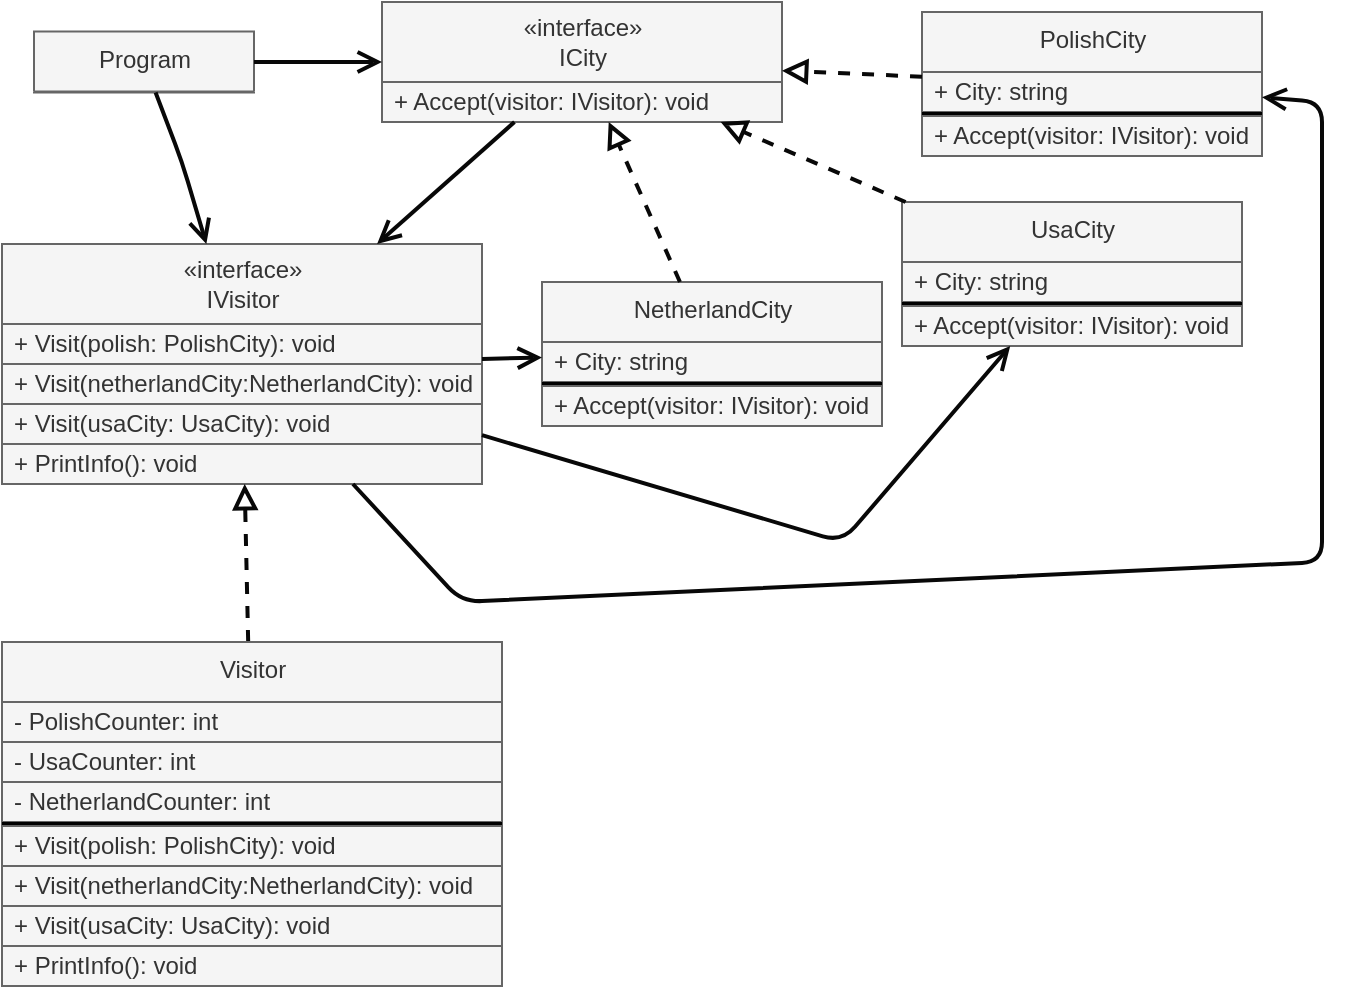 <mxfile>
    <diagram id="n-HU4fG1coUEZPLs6XPE" name="Page-1">
        <mxGraphModel dx="883" dy="1300" grid="1" gridSize="10" guides="1" tooltips="1" connect="1" arrows="1" fold="1" page="1" pageScale="1" pageWidth="1169" pageHeight="827" background="#ffffff" math="0" shadow="0">
            <root>
                <mxCell id="0"/>
                <mxCell id="1" parent="0"/>
                <mxCell id="25" value="Program" style="swimlane;fontStyle=0;align=center;verticalAlign=top;childLayout=stackLayout;horizontal=1;startSize=30;horizontalStack=0;resizeParent=1;resizeParentMax=0;resizeLast=0;collapsible=0;marginBottom=0;html=1;fillColor=#f5f5f5;fontColor=#333333;strokeColor=#666666;" parent="1" vertex="1">
                    <mxGeometry x="36" y="-785.25" width="110" height="30.5" as="geometry"/>
                </mxCell>
                <mxCell id="174" value="&lt;span style=&quot;font-weight: 400;&quot;&gt;«interface»&lt;/span&gt;&lt;br style=&quot;font-weight: 400;&quot;&gt;&lt;span style=&quot;font-weight: 400;&quot;&gt;ICity&lt;br&gt;&lt;/span&gt;" style="swimlane;fontStyle=1;align=center;verticalAlign=middle;childLayout=stackLayout;horizontal=1;startSize=40;horizontalStack=0;resizeParent=1;resizeParentMax=0;resizeLast=0;collapsible=0;marginBottom=0;html=1;fillColor=#f5f5f5;fontColor=#333333;strokeColor=#666666;" parent="1" vertex="1">
                    <mxGeometry x="210" y="-800" width="200" height="60" as="geometry"/>
                </mxCell>
                <mxCell id="175" value="+ Accept(visitor: IVisitor): void" style="text;html=1;strokeColor=#666666;fillColor=#f5f5f5;align=left;verticalAlign=middle;spacingLeft=4;spacingRight=4;overflow=hidden;rotatable=0;points=[[0,0.5],[1,0.5]];portConstraint=eastwest;fontColor=#333333;" parent="174" vertex="1">
                    <mxGeometry y="40" width="200" height="20" as="geometry"/>
                </mxCell>
                <mxCell id="178" value="" style="endArrow=open;startArrow=none;endFill=0;startFill=0;endSize=8;html=1;verticalAlign=bottom;labelBackgroundColor=none;strokeWidth=2;sketch=0;fillColor=#f5f5f5;strokeColor=#080808;" parent="1" source="25" target="174" edge="1">
                    <mxGeometry width="160" relative="1" as="geometry">
                        <mxPoint x="136" y="-789.371" as="sourcePoint"/>
                        <mxPoint x="456" y="-779.896" as="targetPoint"/>
                    </mxGeometry>
                </mxCell>
                <mxCell id="193" value="PolishCity" style="swimlane;fontStyle=0;align=center;verticalAlign=top;childLayout=stackLayout;horizontal=1;startSize=30;horizontalStack=0;resizeParent=1;resizeParentMax=0;resizeLast=0;collapsible=0;marginBottom=0;html=1;fillColor=#f5f5f5;fontColor=#333333;strokeColor=#666666;" parent="1" vertex="1">
                    <mxGeometry x="480" y="-795" width="170" height="72" as="geometry"/>
                </mxCell>
                <mxCell id="267" value="+ City: string" style="text;html=1;strokeColor=#666666;fillColor=#f5f5f5;align=left;verticalAlign=middle;spacingLeft=4;spacingRight=4;overflow=hidden;rotatable=0;points=[[0,0.5],[1,0.5]];portConstraint=eastwest;fontColor=#333333;" vertex="1" parent="193">
                    <mxGeometry y="30" width="170" height="20" as="geometry"/>
                </mxCell>
                <mxCell id="268" value="" style="line;strokeWidth=2;align=left;verticalAlign=middle;spacingTop=-1;spacingLeft=3;spacingRight=3;rotatable=0;labelPosition=right;points=[];portConstraint=eastwest;labelBackgroundColor=#D1AEFC;labelBorderColor=none;shadow=0;" vertex="1" parent="193">
                    <mxGeometry y="50" width="170" height="2" as="geometry"/>
                </mxCell>
                <mxCell id="262" value="+ Accept(visitor: IVisitor): void" style="text;html=1;strokeColor=#666666;fillColor=#f5f5f5;align=left;verticalAlign=middle;spacingLeft=4;spacingRight=4;overflow=hidden;rotatable=0;points=[[0,0.5],[1,0.5]];portConstraint=eastwest;fontColor=#333333;" parent="193" vertex="1">
                    <mxGeometry y="52" width="170" height="20" as="geometry"/>
                </mxCell>
                <mxCell id="195" value="" style="endArrow=block;startArrow=none;endFill=0;startFill=0;endSize=8;html=1;verticalAlign=bottom;dashed=1;labelBackgroundColor=none;sketch=0;strokeWidth=2;fillColor=#f5f5f5;strokeColor=#080808;" parent="1" source="193" target="174" edge="1">
                    <mxGeometry width="160" relative="1" as="geometry">
                        <mxPoint x="-213.611" y="-494.25" as="sourcePoint"/>
                        <mxPoint x="-213.872" y="-555.25" as="targetPoint"/>
                    </mxGeometry>
                </mxCell>
                <mxCell id="204" value="&lt;span style=&quot;font-weight: 400;&quot;&gt;«interface»&lt;/span&gt;&lt;br style=&quot;font-weight: 400;&quot;&gt;&lt;span style=&quot;font-weight: 400;&quot;&gt;IVisitor&lt;br&gt;&lt;/span&gt;" style="swimlane;fontStyle=1;align=center;verticalAlign=middle;childLayout=stackLayout;horizontal=1;startSize=40;horizontalStack=0;resizeParent=1;resizeParentMax=0;resizeLast=0;collapsible=0;marginBottom=0;html=1;fillColor=#f5f5f5;fontColor=#333333;strokeColor=#666666;" parent="1" vertex="1">
                    <mxGeometry x="20" y="-679" width="240" height="120" as="geometry"/>
                </mxCell>
                <mxCell id="265" value="+ Visit(polish: PolishCity): void" style="text;html=1;strokeColor=#666666;fillColor=#f5f5f5;align=left;verticalAlign=middle;spacingLeft=4;spacingRight=4;overflow=hidden;rotatable=0;points=[[0,0.5],[1,0.5]];portConstraint=eastwest;fontColor=#333333;" vertex="1" parent="204">
                    <mxGeometry y="40" width="240" height="20" as="geometry"/>
                </mxCell>
                <mxCell id="263" value="+ Visit(netherlandCity:NetherlandCity): void" style="text;html=1;strokeColor=#666666;fillColor=#f5f5f5;align=left;verticalAlign=middle;spacingLeft=4;spacingRight=4;overflow=hidden;rotatable=0;points=[[0,0.5],[1,0.5]];portConstraint=eastwest;fontColor=#333333;" vertex="1" parent="204">
                    <mxGeometry y="60" width="240" height="20" as="geometry"/>
                </mxCell>
                <mxCell id="264" value="+ Visit(usaCity: UsaCity): void" style="text;html=1;strokeColor=#666666;fillColor=#f5f5f5;align=left;verticalAlign=middle;spacingLeft=4;spacingRight=4;overflow=hidden;rotatable=0;points=[[0,0.5],[1,0.5]];portConstraint=eastwest;fontColor=#333333;" vertex="1" parent="204">
                    <mxGeometry y="80" width="240" height="20" as="geometry"/>
                </mxCell>
                <mxCell id="205" value="+ PrintInfo(): void" style="text;html=1;strokeColor=#666666;fillColor=#f5f5f5;align=left;verticalAlign=middle;spacingLeft=4;spacingRight=4;overflow=hidden;rotatable=0;points=[[0,0.5],[1,0.5]];portConstraint=eastwest;fontColor=#333333;" parent="204" vertex="1">
                    <mxGeometry y="100" width="240" height="20" as="geometry"/>
                </mxCell>
                <mxCell id="207" value="" style="endArrow=open;startArrow=none;endFill=0;startFill=0;endSize=8;html=1;verticalAlign=bottom;labelBackgroundColor=none;strokeWidth=2;sketch=0;fillColor=#f5f5f5;strokeColor=#080808;" parent="1" source="25" target="204" edge="1">
                    <mxGeometry width="160" relative="1" as="geometry">
                        <mxPoint x="119.194" y="-744.75" as="sourcePoint"/>
                        <mxPoint x="185.708" y="-689" as="targetPoint"/>
                        <Array as="points">
                            <mxPoint x="110" y="-720"/>
                        </Array>
                    </mxGeometry>
                </mxCell>
                <mxCell id="241" value="" style="endArrow=block;startArrow=none;endFill=0;startFill=0;endSize=8;html=1;verticalAlign=bottom;dashed=1;labelBackgroundColor=none;sketch=0;strokeWidth=2;fillColor=#f5f5f5;strokeColor=#080808;" parent="1" source="258" target="204" edge="1">
                    <mxGeometry width="160" relative="1" as="geometry">
                        <mxPoint x="528.152" y="-464.75" as="sourcePoint"/>
                        <mxPoint x="512.867" y="-497" as="targetPoint"/>
                    </mxGeometry>
                </mxCell>
                <mxCell id="258" value="Visitor" style="swimlane;fontStyle=0;align=center;verticalAlign=top;childLayout=stackLayout;horizontal=1;startSize=30;horizontalStack=0;resizeParent=1;resizeParentMax=0;resizeLast=0;collapsible=0;marginBottom=0;html=1;fillColor=#f5f5f5;fontColor=#333333;strokeColor=#666666;" parent="1" vertex="1">
                    <mxGeometry x="20" y="-480" width="250" height="172" as="geometry"/>
                </mxCell>
                <mxCell id="287" value="- PolishCounter: int" style="text;html=1;strokeColor=#666666;fillColor=#f5f5f5;align=left;verticalAlign=middle;spacingLeft=4;spacingRight=4;overflow=hidden;rotatable=0;points=[[0,0.5],[1,0.5]];portConstraint=eastwest;fontColor=#333333;" vertex="1" parent="258">
                    <mxGeometry y="30" width="250" height="20" as="geometry"/>
                </mxCell>
                <mxCell id="289" value="- UsaCounter: int" style="text;html=1;strokeColor=#666666;fillColor=#f5f5f5;align=left;verticalAlign=middle;spacingLeft=4;spacingRight=4;overflow=hidden;rotatable=0;points=[[0,0.5],[1,0.5]];portConstraint=eastwest;fontColor=#333333;" vertex="1" parent="258">
                    <mxGeometry y="50" width="250" height="20" as="geometry"/>
                </mxCell>
                <mxCell id="290" value="- NetherlandCounter: int" style="text;html=1;strokeColor=#666666;fillColor=#f5f5f5;align=left;verticalAlign=middle;spacingLeft=4;spacingRight=4;overflow=hidden;rotatable=0;points=[[0,0.5],[1,0.5]];portConstraint=eastwest;fontColor=#333333;" vertex="1" parent="258">
                    <mxGeometry y="70" width="250" height="20" as="geometry"/>
                </mxCell>
                <mxCell id="288" value="" style="line;strokeWidth=2;align=left;verticalAlign=middle;spacingTop=-1;spacingLeft=3;spacingRight=3;rotatable=0;labelPosition=right;points=[];portConstraint=eastwest;labelBackgroundColor=#D1AEFC;labelBorderColor=none;shadow=0;" vertex="1" parent="258">
                    <mxGeometry y="90" width="250" height="2" as="geometry"/>
                </mxCell>
                <mxCell id="282" value="+ Visit(polish: PolishCity): void" style="text;html=1;strokeColor=#666666;fillColor=#f5f5f5;align=left;verticalAlign=middle;spacingLeft=4;spacingRight=4;overflow=hidden;rotatable=0;points=[[0,0.5],[1,0.5]];portConstraint=eastwest;fontColor=#333333;" vertex="1" parent="258">
                    <mxGeometry y="92" width="250" height="20" as="geometry"/>
                </mxCell>
                <mxCell id="283" value="+ Visit(netherlandCity:NetherlandCity): void" style="text;html=1;strokeColor=#666666;fillColor=#f5f5f5;align=left;verticalAlign=middle;spacingLeft=4;spacingRight=4;overflow=hidden;rotatable=0;points=[[0,0.5],[1,0.5]];portConstraint=eastwest;fontColor=#333333;" vertex="1" parent="258">
                    <mxGeometry y="112" width="250" height="20" as="geometry"/>
                </mxCell>
                <mxCell id="284" value="+ Visit(usaCity: UsaCity): void" style="text;html=1;strokeColor=#666666;fillColor=#f5f5f5;align=left;verticalAlign=middle;spacingLeft=4;spacingRight=4;overflow=hidden;rotatable=0;points=[[0,0.5],[1,0.5]];portConstraint=eastwest;fontColor=#333333;" vertex="1" parent="258">
                    <mxGeometry y="132" width="250" height="20" as="geometry"/>
                </mxCell>
                <mxCell id="285" value="+ PrintInfo(): void" style="text;html=1;strokeColor=#666666;fillColor=#f5f5f5;align=left;verticalAlign=middle;spacingLeft=4;spacingRight=4;overflow=hidden;rotatable=0;points=[[0,0.5],[1,0.5]];portConstraint=eastwest;fontColor=#333333;" vertex="1" parent="258">
                    <mxGeometry y="152" width="250" height="20" as="geometry"/>
                </mxCell>
                <mxCell id="266" value="" style="endArrow=open;startArrow=none;endFill=0;startFill=0;endSize=8;html=1;verticalAlign=bottom;labelBackgroundColor=none;strokeWidth=2;sketch=0;fillColor=#f5f5f5;strokeColor=#080808;" edge="1" parent="1" source="174" target="204">
                    <mxGeometry width="160" relative="1" as="geometry">
                        <mxPoint x="106.795" y="-744.75" as="sourcePoint"/>
                        <mxPoint x="132.178" y="-669" as="targetPoint"/>
                    </mxGeometry>
                </mxCell>
                <mxCell id="269" value="UsaCity" style="swimlane;fontStyle=0;align=center;verticalAlign=top;childLayout=stackLayout;horizontal=1;startSize=30;horizontalStack=0;resizeParent=1;resizeParentMax=0;resizeLast=0;collapsible=0;marginBottom=0;html=1;fillColor=#f5f5f5;fontColor=#333333;strokeColor=#666666;" vertex="1" parent="1">
                    <mxGeometry x="470" y="-700" width="170" height="72" as="geometry"/>
                </mxCell>
                <mxCell id="270" value="+ City: string" style="text;html=1;strokeColor=#666666;fillColor=#f5f5f5;align=left;verticalAlign=middle;spacingLeft=4;spacingRight=4;overflow=hidden;rotatable=0;points=[[0,0.5],[1,0.5]];portConstraint=eastwest;fontColor=#333333;" vertex="1" parent="269">
                    <mxGeometry y="30" width="170" height="20" as="geometry"/>
                </mxCell>
                <mxCell id="271" value="" style="line;strokeWidth=2;align=left;verticalAlign=middle;spacingTop=-1;spacingLeft=3;spacingRight=3;rotatable=0;labelPosition=right;points=[];portConstraint=eastwest;labelBackgroundColor=#D1AEFC;labelBorderColor=none;shadow=0;" vertex="1" parent="269">
                    <mxGeometry y="50" width="170" height="2" as="geometry"/>
                </mxCell>
                <mxCell id="272" value="+ Accept(visitor: IVisitor): void" style="text;html=1;strokeColor=#666666;fillColor=#f5f5f5;align=left;verticalAlign=middle;spacingLeft=4;spacingRight=4;overflow=hidden;rotatable=0;points=[[0,0.5],[1,0.5]];portConstraint=eastwest;fontColor=#333333;" vertex="1" parent="269">
                    <mxGeometry y="52" width="170" height="20" as="geometry"/>
                </mxCell>
                <mxCell id="273" value="" style="endArrow=block;startArrow=none;endFill=0;startFill=0;endSize=8;html=1;verticalAlign=bottom;dashed=1;labelBackgroundColor=none;sketch=0;strokeWidth=2;fillColor=#f5f5f5;strokeColor=#080808;" edge="1" parent="1" source="269" target="174">
                    <mxGeometry width="160" relative="1" as="geometry">
                        <mxPoint x="430" y="-782.129" as="sourcePoint"/>
                        <mxPoint x="360" y="-785.247" as="targetPoint"/>
                        <Array as="points"/>
                    </mxGeometry>
                </mxCell>
                <mxCell id="274" value="NetherlandCity" style="swimlane;fontStyle=0;align=center;verticalAlign=top;childLayout=stackLayout;horizontal=1;startSize=30;horizontalStack=0;resizeParent=1;resizeParentMax=0;resizeLast=0;collapsible=0;marginBottom=0;html=1;fillColor=#f5f5f5;fontColor=#333333;strokeColor=#666666;" vertex="1" parent="1">
                    <mxGeometry x="290" y="-660" width="170" height="72" as="geometry"/>
                </mxCell>
                <mxCell id="275" value="+ City: string" style="text;html=1;strokeColor=#666666;fillColor=#f5f5f5;align=left;verticalAlign=middle;spacingLeft=4;spacingRight=4;overflow=hidden;rotatable=0;points=[[0,0.5],[1,0.5]];portConstraint=eastwest;fontColor=#333333;" vertex="1" parent="274">
                    <mxGeometry y="30" width="170" height="20" as="geometry"/>
                </mxCell>
                <mxCell id="276" value="" style="line;strokeWidth=2;align=left;verticalAlign=middle;spacingTop=-1;spacingLeft=3;spacingRight=3;rotatable=0;labelPosition=right;points=[];portConstraint=eastwest;labelBackgroundColor=#D1AEFC;labelBorderColor=none;shadow=0;" vertex="1" parent="274">
                    <mxGeometry y="50" width="170" height="2" as="geometry"/>
                </mxCell>
                <mxCell id="277" value="+ Accept(visitor: IVisitor): void" style="text;html=1;strokeColor=#666666;fillColor=#f5f5f5;align=left;verticalAlign=middle;spacingLeft=4;spacingRight=4;overflow=hidden;rotatable=0;points=[[0,0.5],[1,0.5]];portConstraint=eastwest;fontColor=#333333;" vertex="1" parent="274">
                    <mxGeometry y="52" width="170" height="20" as="geometry"/>
                </mxCell>
                <mxCell id="278" value="" style="endArrow=block;startArrow=none;endFill=0;startFill=0;endSize=8;html=1;verticalAlign=bottom;dashed=1;labelBackgroundColor=none;sketch=0;strokeWidth=2;fillColor=#f5f5f5;strokeColor=#080808;" edge="1" parent="1" source="274" target="174">
                    <mxGeometry width="160" relative="1" as="geometry">
                        <mxPoint x="481.792" y="-690" as="sourcePoint"/>
                        <mxPoint x="389.34" y="-730" as="targetPoint"/>
                        <Array as="points"/>
                    </mxGeometry>
                </mxCell>
                <mxCell id="279" value="" style="endArrow=open;startArrow=none;endFill=0;startFill=0;endSize=8;html=1;verticalAlign=bottom;labelBackgroundColor=none;strokeWidth=2;sketch=0;fillColor=#f5f5f5;strokeColor=#080808;" edge="1" parent="1" source="204" target="274">
                    <mxGeometry width="160" relative="1" as="geometry">
                        <mxPoint x="286.225" y="-730" as="sourcePoint"/>
                        <mxPoint x="217.55" y="-669" as="targetPoint"/>
                    </mxGeometry>
                </mxCell>
                <mxCell id="280" value="" style="endArrow=open;startArrow=none;endFill=0;startFill=0;endSize=8;html=1;verticalAlign=bottom;labelBackgroundColor=none;strokeWidth=2;sketch=0;fillColor=#f5f5f5;strokeColor=#080808;" edge="1" parent="1" source="204" target="269">
                    <mxGeometry width="160" relative="1" as="geometry">
                        <mxPoint x="270" y="-611.553" as="sourcePoint"/>
                        <mxPoint x="300" y="-612.191" as="targetPoint"/>
                        <Array as="points">
                            <mxPoint x="440" y="-530"/>
                        </Array>
                    </mxGeometry>
                </mxCell>
                <mxCell id="281" value="" style="endArrow=open;startArrow=none;endFill=0;startFill=0;endSize=8;html=1;verticalAlign=bottom;labelBackgroundColor=none;strokeWidth=2;sketch=0;fillColor=#f5f5f5;strokeColor=#080808;" edge="1" parent="1" source="204" target="193">
                    <mxGeometry width="160" relative="1" as="geometry">
                        <mxPoint x="270" y="-573.4" as="sourcePoint"/>
                        <mxPoint x="534.104" y="-618" as="targetPoint"/>
                        <Array as="points">
                            <mxPoint x="250" y="-500"/>
                            <mxPoint x="680" y="-520"/>
                            <mxPoint x="680" y="-750"/>
                        </Array>
                    </mxGeometry>
                </mxCell>
            </root>
        </mxGraphModel>
    </diagram>
</mxfile>